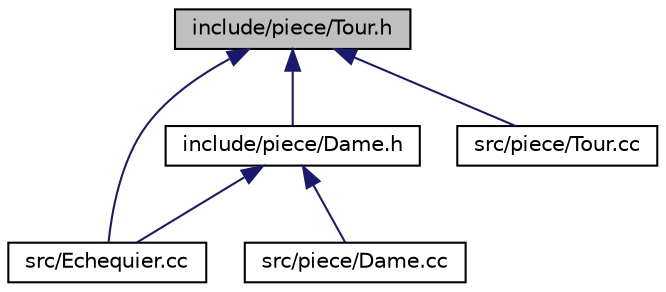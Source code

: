 digraph "include/piece/Tour.h"
{
 // LATEX_PDF_SIZE
  edge [fontname="Helvetica",fontsize="10",labelfontname="Helvetica",labelfontsize="10"];
  node [fontname="Helvetica",fontsize="10",shape=record];
  Node1 [label="include/piece/Tour.h",height=0.2,width=0.4,color="black", fillcolor="grey75", style="filled", fontcolor="black",tooltip=" "];
  Node1 -> Node2 [dir="back",color="midnightblue",fontsize="10",style="solid"];
  Node2 [label="include/piece/Dame.h",height=0.2,width=0.4,color="black", fillcolor="white", style="filled",URL="$_dame_8h.html",tooltip=" "];
  Node2 -> Node3 [dir="back",color="midnightblue",fontsize="10",style="solid"];
  Node3 [label="src/Echequier.cc",height=0.2,width=0.4,color="black", fillcolor="white", style="filled",URL="$_echequier_8cc.html",tooltip=" "];
  Node2 -> Node4 [dir="back",color="midnightblue",fontsize="10",style="solid"];
  Node4 [label="src/piece/Dame.cc",height=0.2,width=0.4,color="black", fillcolor="white", style="filled",URL="$_dame_8cc.html",tooltip=" "];
  Node1 -> Node3 [dir="back",color="midnightblue",fontsize="10",style="solid"];
  Node1 -> Node5 [dir="back",color="midnightblue",fontsize="10",style="solid"];
  Node5 [label="src/piece/Tour.cc",height=0.2,width=0.4,color="black", fillcolor="white", style="filled",URL="$_tour_8cc.html",tooltip=" "];
}
